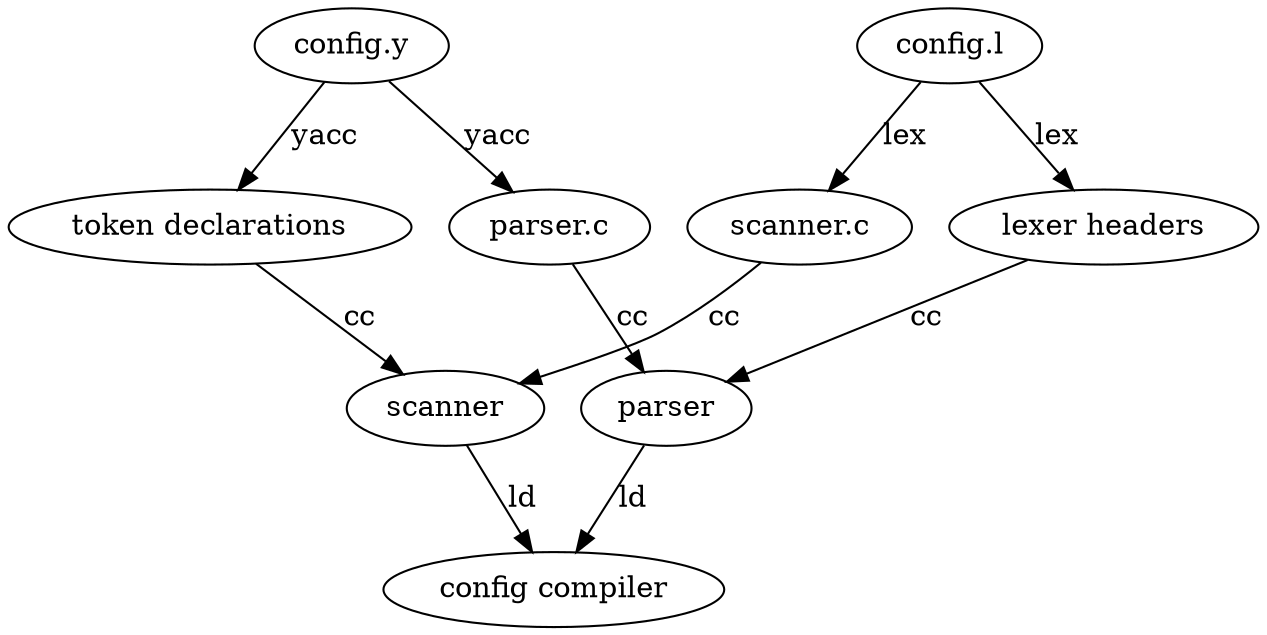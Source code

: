 digraph G {
    //rank = same;
    //rankdir = LR;
    //node[shape = record];
    
    confl [label = "config.l"];
    confy [label = "config.y"];
    lexyyh [label = "lexer headers"];
    ytabh [label = "token declarations"];
    scannerc [label = "scanner.c"];
    parserc [label = "parser.c"];
    scanner[label = "scanner"];
    parser[label = "parser"];
    compiler[label = "config compiler"];

    //yacc -> scanner [label = "y.tab.h"]
    //lex -> parser [label = "lex.yy.h"];
    //lex -> scanner [label = "codegen"];
    //yacc -> parser [label = "codegen"];

    confl -> scannerc [label = "lex"];
    confl -> lexyyh [label = "lex"];
    confy -> parserc [label = "yacc"];
    confy -> ytabh [label = "yacc"];
    scannerc -> scanner [label = "cc"];
    parserc -> parser [label = "cc"];
    lexyyh -> parser [label = "cc"];
    ytabh -> scanner [label = "cc"];

    scanner -> compiler [label = "ld"];
    parser -> compiler [label = "ld"];
}
